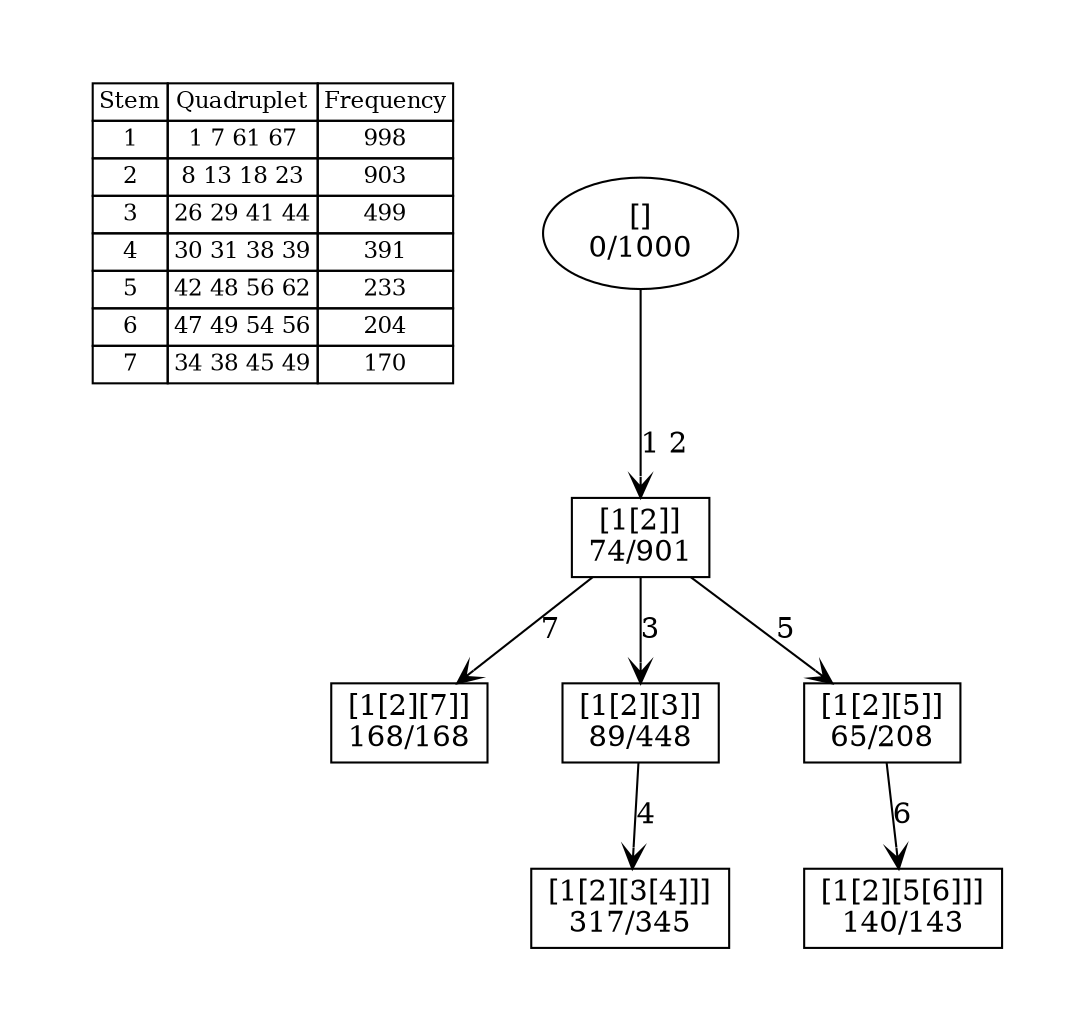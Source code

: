 digraph G {
	pad = 0.5;
	nodesep = 0.5;
"legend" [label = < <table border="0" cellborder="1" cellspacing="0"><tr><td>Stem</td><td>Quadruplet</td><td>Frequency</td></tr>
<tr><td>1</td><td>1 7 61 67</td><td>998</td></tr>
<tr><td>2</td><td>8 13 18 23</td><td>903</td></tr>
<tr><td>3</td><td>26 29 41 44</td><td>499</td></tr>
<tr><td>4</td><td>30 31 38 39</td><td>391</td></tr>
<tr><td>5</td><td>42 48 56 62</td><td>233</td></tr>
<tr><td>6</td><td>47 49 54 56</td><td>204</td></tr>
<tr><td>7</td><td>34 38 45 49</td><td>170</td></tr>
</table>>, shape = plaintext, fontsize=11];
"1 2 3 4 " [shape = box];
"1 2 7 " [shape = box];
"1 2 5 6 " [shape = box];
"1 2 3 " [shape = box];
"1 2 " [shape = box];
"1 2 5 " [shape = box];
"1 2 3 4 " [label = "[1[2][3[4]]]\n317/345"];
"1 2 7 " [label = "[1[2][7]]\n168/168"];
"1 2 5 6 " [label = "[1[2][5[6]]]\n140/143"];
"1 2 3 " [label = "[1[2][3]]\n89/448"];
"1 2 " [label = "[1[2]]\n74/901"];
"1 2 5 " [label = "[1[2][5]]\n65/208"];
"" [label = "[]\n0/1000"];
"1 2 3 " -> "1 2 3 4 " [label = "4 ", arrowhead = vee];
"1 2 " -> "1 2 7 " [label = "7 ", arrowhead = vee];
"1 2 " -> "1 2 3 " [label = "3 ", arrowhead = vee];
"1 2 " -> "1 2 5 " [label = "5 ", arrowhead = vee];
"1 2 5 " -> "1 2 5 6 " [label = "6 ", arrowhead = vee];
"" -> "1 2 " [label = "1 2 ", arrowhead = vee];
}